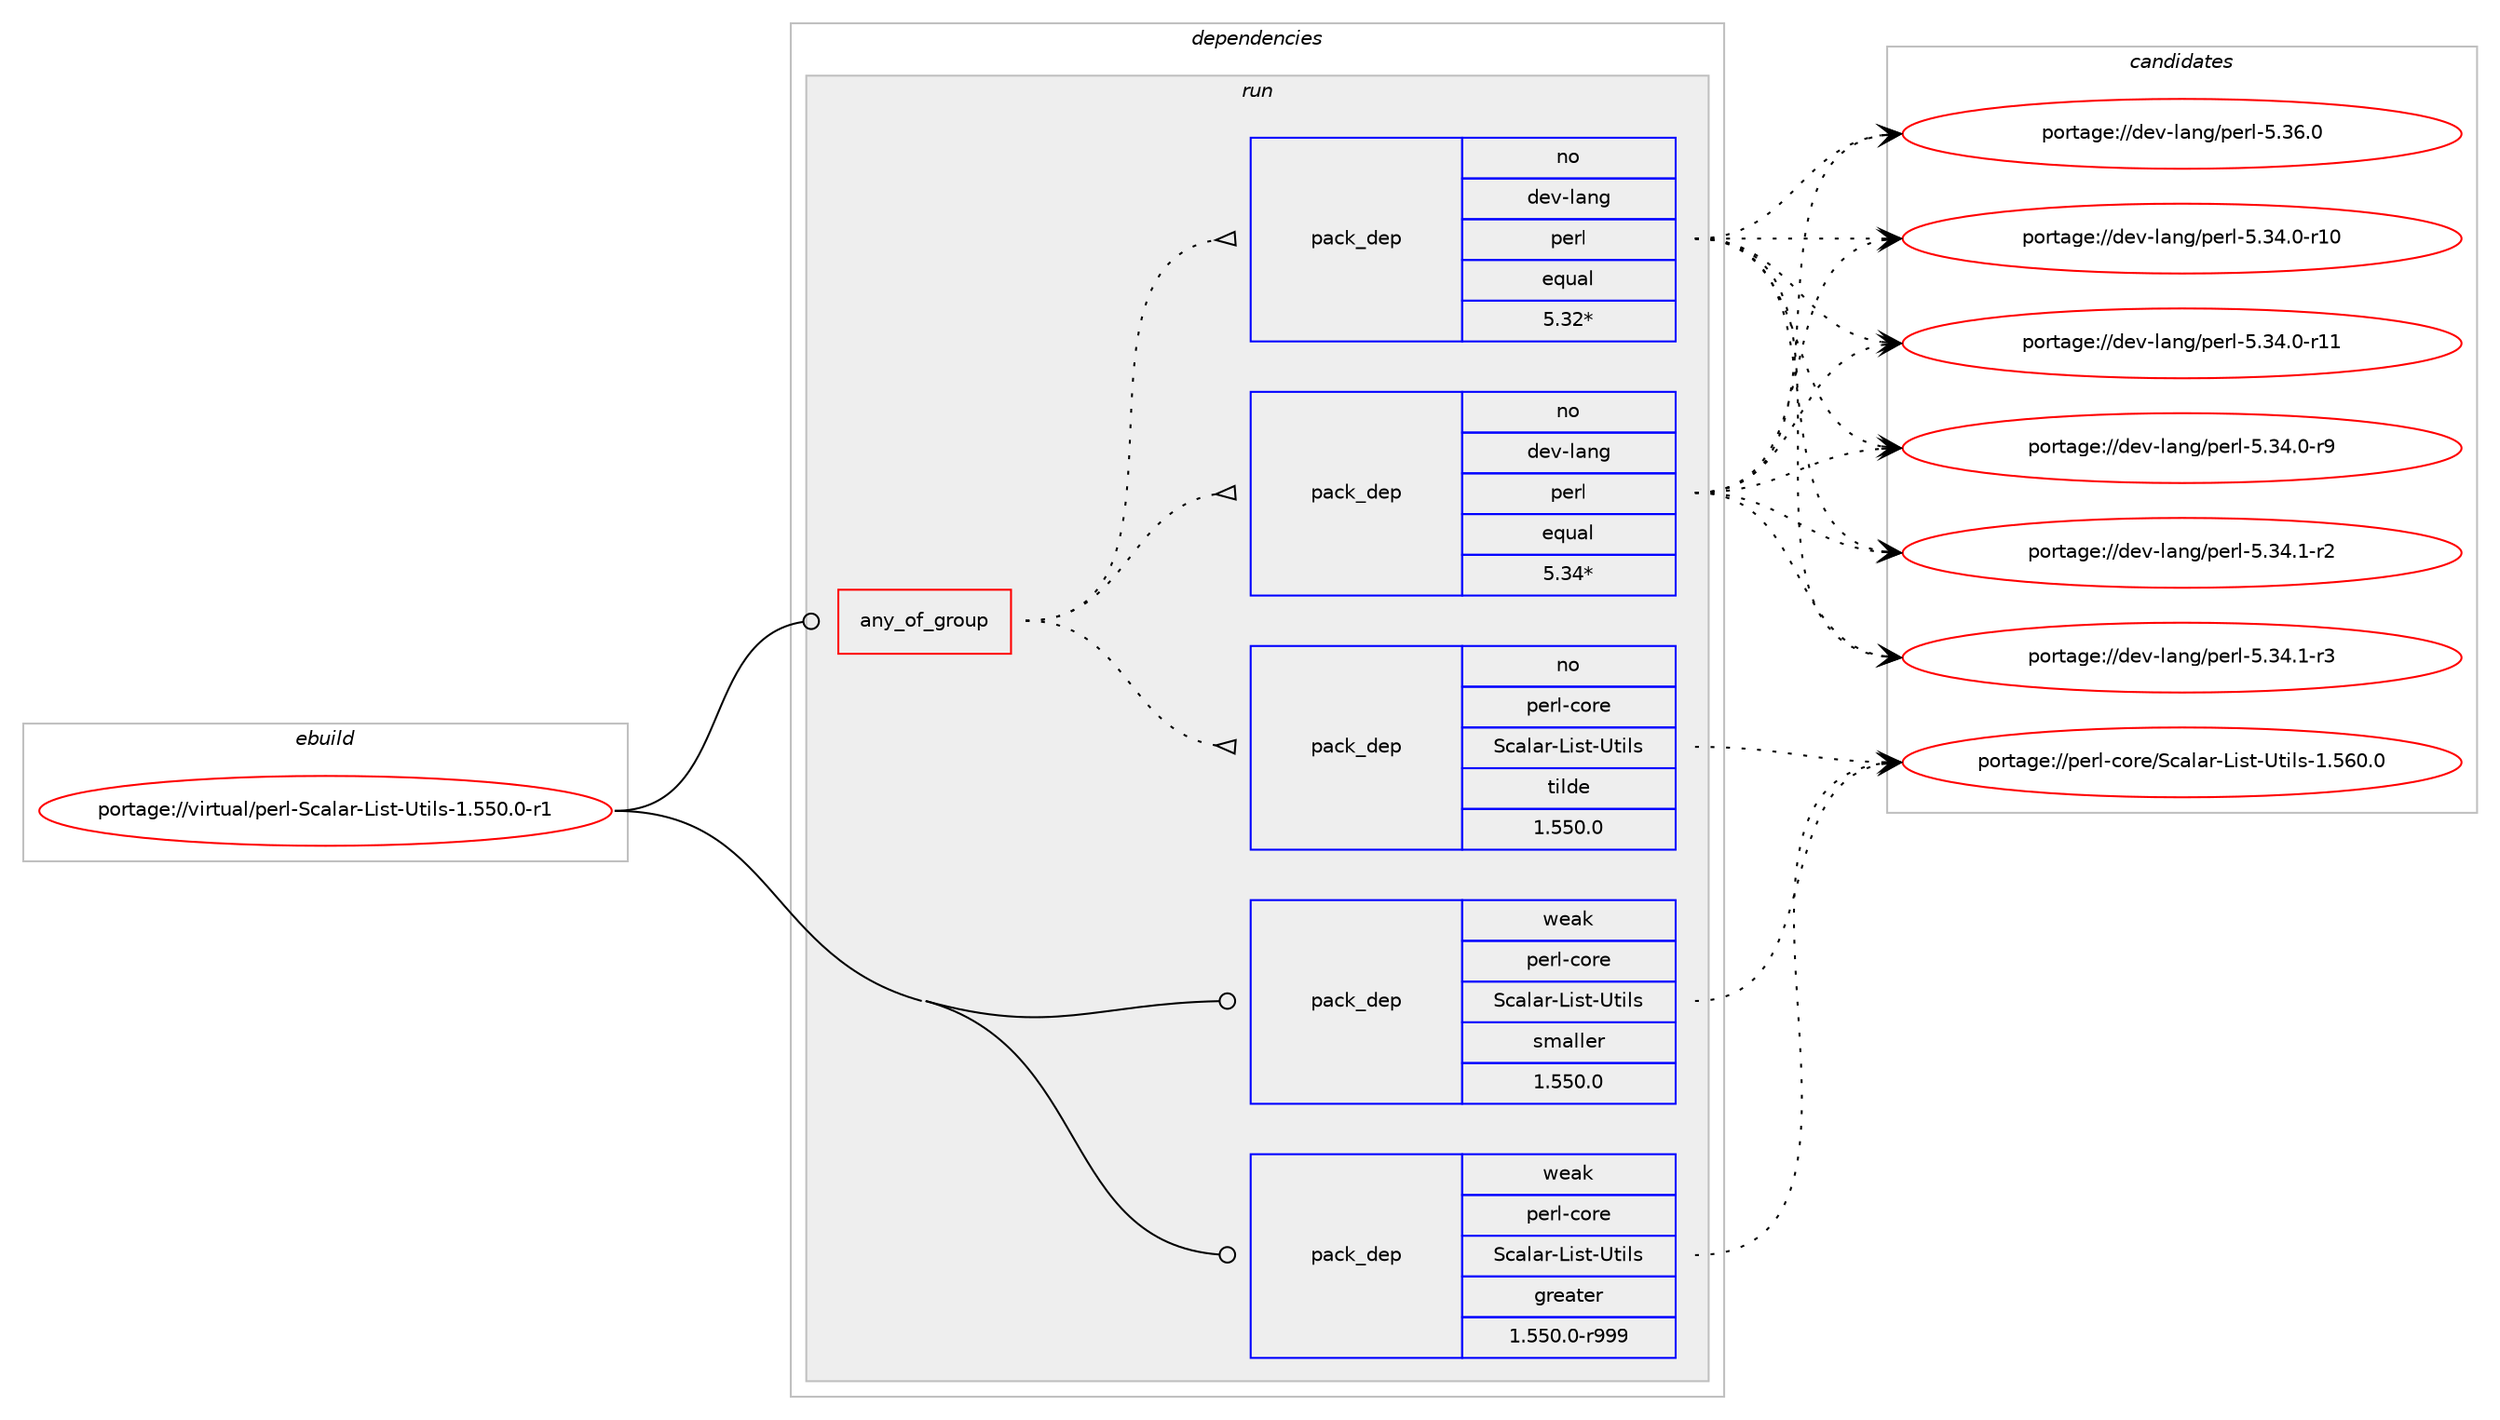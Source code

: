 digraph prolog {

# *************
# Graph options
# *************

newrank=true;
concentrate=true;
compound=true;
graph [rankdir=LR,fontname=Helvetica,fontsize=10,ranksep=1.5];#, ranksep=2.5, nodesep=0.2];
edge  [arrowhead=vee];
node  [fontname=Helvetica,fontsize=10];

# **********
# The ebuild
# **********

subgraph cluster_leftcol {
color=gray;
rank=same;
label=<<i>ebuild</i>>;
id [label="portage://virtual/perl-Scalar-List-Utils-1.550.0-r1", color=red, width=4, href="../virtual/perl-Scalar-List-Utils-1.550.0-r1.svg"];
}

# ****************
# The dependencies
# ****************

subgraph cluster_midcol {
color=gray;
label=<<i>dependencies</i>>;
subgraph cluster_compile {
fillcolor="#eeeeee";
style=filled;
label=<<i>compile</i>>;
}
subgraph cluster_compileandrun {
fillcolor="#eeeeee";
style=filled;
label=<<i>compile and run</i>>;
}
subgraph cluster_run {
fillcolor="#eeeeee";
style=filled;
label=<<i>run</i>>;
subgraph any33 {
dependency529 [label=<<TABLE BORDER="0" CELLBORDER="1" CELLSPACING="0" CELLPADDING="4"><TR><TD CELLPADDING="10">any_of_group</TD></TR></TABLE>>, shape=none, color=red];subgraph pack223 {
dependency530 [label=<<TABLE BORDER="0" CELLBORDER="1" CELLSPACING="0" CELLPADDING="4" WIDTH="220"><TR><TD ROWSPAN="6" CELLPADDING="30">pack_dep</TD></TR><TR><TD WIDTH="110">no</TD></TR><TR><TD>dev-lang</TD></TR><TR><TD>perl</TD></TR><TR><TD>equal</TD></TR><TR><TD>5.34*</TD></TR></TABLE>>, shape=none, color=blue];
}
dependency529:e -> dependency530:w [weight=20,style="dotted",arrowhead="oinv"];
subgraph pack224 {
dependency531 [label=<<TABLE BORDER="0" CELLBORDER="1" CELLSPACING="0" CELLPADDING="4" WIDTH="220"><TR><TD ROWSPAN="6" CELLPADDING="30">pack_dep</TD></TR><TR><TD WIDTH="110">no</TD></TR><TR><TD>dev-lang</TD></TR><TR><TD>perl</TD></TR><TR><TD>equal</TD></TR><TR><TD>5.32*</TD></TR></TABLE>>, shape=none, color=blue];
}
dependency529:e -> dependency531:w [weight=20,style="dotted",arrowhead="oinv"];
subgraph pack225 {
dependency532 [label=<<TABLE BORDER="0" CELLBORDER="1" CELLSPACING="0" CELLPADDING="4" WIDTH="220"><TR><TD ROWSPAN="6" CELLPADDING="30">pack_dep</TD></TR><TR><TD WIDTH="110">no</TD></TR><TR><TD>perl-core</TD></TR><TR><TD>Scalar-List-Utils</TD></TR><TR><TD>tilde</TD></TR><TR><TD>1.550.0</TD></TR></TABLE>>, shape=none, color=blue];
}
dependency529:e -> dependency532:w [weight=20,style="dotted",arrowhead="oinv"];
}
id:e -> dependency529:w [weight=20,style="solid",arrowhead="odot"];
# *** BEGIN UNKNOWN DEPENDENCY TYPE (TODO) ***
# id -> package_dependency(portage://virtual/perl-Scalar-List-Utils-1.550.0-r1,run,no,dev-lang,perl,none,[,,],any_same_slot,[])
# *** END UNKNOWN DEPENDENCY TYPE (TODO) ***

subgraph pack226 {
dependency533 [label=<<TABLE BORDER="0" CELLBORDER="1" CELLSPACING="0" CELLPADDING="4" WIDTH="220"><TR><TD ROWSPAN="6" CELLPADDING="30">pack_dep</TD></TR><TR><TD WIDTH="110">weak</TD></TR><TR><TD>perl-core</TD></TR><TR><TD>Scalar-List-Utils</TD></TR><TR><TD>greater</TD></TR><TR><TD>1.550.0-r999</TD></TR></TABLE>>, shape=none, color=blue];
}
id:e -> dependency533:w [weight=20,style="solid",arrowhead="odot"];
subgraph pack227 {
dependency534 [label=<<TABLE BORDER="0" CELLBORDER="1" CELLSPACING="0" CELLPADDING="4" WIDTH="220"><TR><TD ROWSPAN="6" CELLPADDING="30">pack_dep</TD></TR><TR><TD WIDTH="110">weak</TD></TR><TR><TD>perl-core</TD></TR><TR><TD>Scalar-List-Utils</TD></TR><TR><TD>smaller</TD></TR><TR><TD>1.550.0</TD></TR></TABLE>>, shape=none, color=blue];
}
id:e -> dependency534:w [weight=20,style="solid",arrowhead="odot"];
}
}

# **************
# The candidates
# **************

subgraph cluster_choices {
rank=same;
color=gray;
label=<<i>candidates</i>>;

subgraph choice223 {
color=black;
nodesep=1;
choice10010111845108971101034711210111410845534651524648451144948 [label="portage://dev-lang/perl-5.34.0-r10", color=red, width=4,href="../dev-lang/perl-5.34.0-r10.svg"];
choice10010111845108971101034711210111410845534651524648451144949 [label="portage://dev-lang/perl-5.34.0-r11", color=red, width=4,href="../dev-lang/perl-5.34.0-r11.svg"];
choice100101118451089711010347112101114108455346515246484511457 [label="portage://dev-lang/perl-5.34.0-r9", color=red, width=4,href="../dev-lang/perl-5.34.0-r9.svg"];
choice100101118451089711010347112101114108455346515246494511450 [label="portage://dev-lang/perl-5.34.1-r2", color=red, width=4,href="../dev-lang/perl-5.34.1-r2.svg"];
choice100101118451089711010347112101114108455346515246494511451 [label="portage://dev-lang/perl-5.34.1-r3", color=red, width=4,href="../dev-lang/perl-5.34.1-r3.svg"];
choice10010111845108971101034711210111410845534651544648 [label="portage://dev-lang/perl-5.36.0", color=red, width=4,href="../dev-lang/perl-5.36.0.svg"];
dependency530:e -> choice10010111845108971101034711210111410845534651524648451144948:w [style=dotted,weight="100"];
dependency530:e -> choice10010111845108971101034711210111410845534651524648451144949:w [style=dotted,weight="100"];
dependency530:e -> choice100101118451089711010347112101114108455346515246484511457:w [style=dotted,weight="100"];
dependency530:e -> choice100101118451089711010347112101114108455346515246494511450:w [style=dotted,weight="100"];
dependency530:e -> choice100101118451089711010347112101114108455346515246494511451:w [style=dotted,weight="100"];
dependency530:e -> choice10010111845108971101034711210111410845534651544648:w [style=dotted,weight="100"];
}
subgraph choice224 {
color=black;
nodesep=1;
choice10010111845108971101034711210111410845534651524648451144948 [label="portage://dev-lang/perl-5.34.0-r10", color=red, width=4,href="../dev-lang/perl-5.34.0-r10.svg"];
choice10010111845108971101034711210111410845534651524648451144949 [label="portage://dev-lang/perl-5.34.0-r11", color=red, width=4,href="../dev-lang/perl-5.34.0-r11.svg"];
choice100101118451089711010347112101114108455346515246484511457 [label="portage://dev-lang/perl-5.34.0-r9", color=red, width=4,href="../dev-lang/perl-5.34.0-r9.svg"];
choice100101118451089711010347112101114108455346515246494511450 [label="portage://dev-lang/perl-5.34.1-r2", color=red, width=4,href="../dev-lang/perl-5.34.1-r2.svg"];
choice100101118451089711010347112101114108455346515246494511451 [label="portage://dev-lang/perl-5.34.1-r3", color=red, width=4,href="../dev-lang/perl-5.34.1-r3.svg"];
choice10010111845108971101034711210111410845534651544648 [label="portage://dev-lang/perl-5.36.0", color=red, width=4,href="../dev-lang/perl-5.36.0.svg"];
dependency531:e -> choice10010111845108971101034711210111410845534651524648451144948:w [style=dotted,weight="100"];
dependency531:e -> choice10010111845108971101034711210111410845534651524648451144949:w [style=dotted,weight="100"];
dependency531:e -> choice100101118451089711010347112101114108455346515246484511457:w [style=dotted,weight="100"];
dependency531:e -> choice100101118451089711010347112101114108455346515246494511450:w [style=dotted,weight="100"];
dependency531:e -> choice100101118451089711010347112101114108455346515246494511451:w [style=dotted,weight="100"];
dependency531:e -> choice10010111845108971101034711210111410845534651544648:w [style=dotted,weight="100"];
}
subgraph choice225 {
color=black;
nodesep=1;
choice11210111410845991111141014783999710897114457610511511645851161051081154549465354484648 [label="portage://perl-core/Scalar-List-Utils-1.560.0", color=red, width=4,href="../perl-core/Scalar-List-Utils-1.560.0.svg"];
dependency532:e -> choice11210111410845991111141014783999710897114457610511511645851161051081154549465354484648:w [style=dotted,weight="100"];
}
subgraph choice226 {
color=black;
nodesep=1;
choice11210111410845991111141014783999710897114457610511511645851161051081154549465354484648 [label="portage://perl-core/Scalar-List-Utils-1.560.0", color=red, width=4,href="../perl-core/Scalar-List-Utils-1.560.0.svg"];
dependency533:e -> choice11210111410845991111141014783999710897114457610511511645851161051081154549465354484648:w [style=dotted,weight="100"];
}
subgraph choice227 {
color=black;
nodesep=1;
choice11210111410845991111141014783999710897114457610511511645851161051081154549465354484648 [label="portage://perl-core/Scalar-List-Utils-1.560.0", color=red, width=4,href="../perl-core/Scalar-List-Utils-1.560.0.svg"];
dependency534:e -> choice11210111410845991111141014783999710897114457610511511645851161051081154549465354484648:w [style=dotted,weight="100"];
}
}

}
